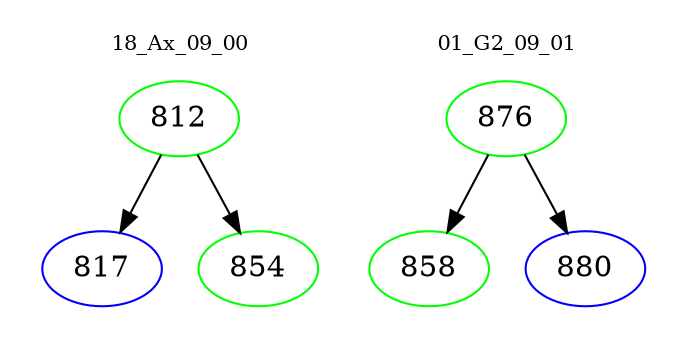 digraph{
subgraph cluster_0 {
color = white
label = "18_Ax_09_00";
fontsize=10;
T0_812 [label="812", color="green"]
T0_812 -> T0_817 [color="black"]
T0_817 [label="817", color="blue"]
T0_812 -> T0_854 [color="black"]
T0_854 [label="854", color="green"]
}
subgraph cluster_1 {
color = white
label = "01_G2_09_01";
fontsize=10;
T1_876 [label="876", color="green"]
T1_876 -> T1_858 [color="black"]
T1_858 [label="858", color="green"]
T1_876 -> T1_880 [color="black"]
T1_880 [label="880", color="blue"]
}
}
